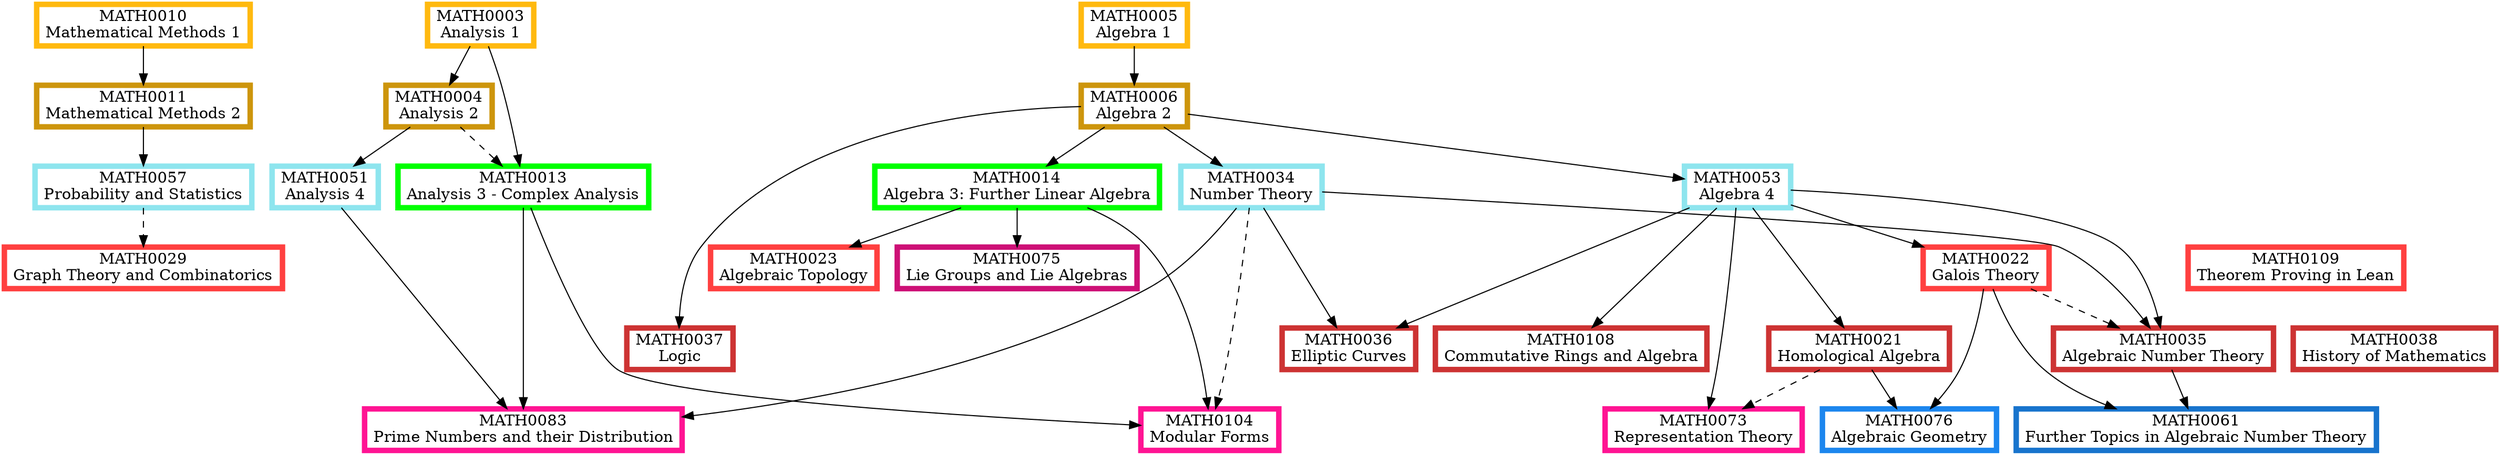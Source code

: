 digraph {
	node [fillcolor=white penwidth=5 shape=box style="filled,bold"]
	subgraph "1.0 1" {
		rank=same
		MATH0010 [label="MATH0010
Mathematical Methods 1" color=darkgoldenrod1 href="https://www.ucl.ac.uk/maths/sites/maths/files/math0010.pdf" tooltip="Year 1, term 1"]
		MATH0005 [label="MATH0005
Algebra 1" color=darkgoldenrod1 href="https://www.ucl.ac.uk/maths/sites/maths/files/math0005.pdf" tooltip="Year 1, term 1"]
		MATH0003 [label="MATH0003
Analysis 1" color=darkgoldenrod1 href="https://www.ucl.ac.uk/maths/sites/maths/files/math0003.pdf" tooltip="Year 1, term 1"]
	}
	MATH0005 -> MATH0006
	MATH0010 -> MATH0011
	MATH0003 -> MATH0004
	subgraph "1.0 2" {
		rank=same
		MATH0006 [label="MATH0006
Algebra 2" color=darkgoldenrod3 href="https://www.ucl.ac.uk/maths/sites/maths/files/math0006.pdf" tooltip="Year 1, term 2"]
		MATH0011 [label="MATH0011
Mathematical Methods 2" color=darkgoldenrod3 href="https://www.ucl.ac.uk/maths/sites/maths/files/math0011_2.pdf" tooltip="Year 1, term 2"]
		MATH0004 [label="MATH0004
Analysis 2" color=darkgoldenrod3 href="https://www.ucl.ac.uk/maths/sites/maths/files/math0004.pdf" tooltip="Year 1, term 2"]
	}
	MATH0006 -> MATH0014
	MATH0003 -> MATH0013
	MATH0004 -> MATH0013 [style=dashed]
	subgraph "2.0 1" {
		rank=same
		MATH0014 [label="MATH0014
Algebra 3: Further Linear Algebra" color=green1 href="https://www.ucl.ac.uk/maths/sites/maths/files/math0014.pdf" tooltip="Year 2, term 1"]
		MATH0013 [label="MATH0013
Analysis 3 - Complex Analysis" color=green1 href="https://www.ucl.ac.uk/maths/sites/maths/files/math0013.pdf" tooltip="Year 2, term 1"]
	}
	MATH0006 -> MATH0053
	MATH0004 -> MATH0051
	MATH0011 -> MATH0057
	MATH0006 -> MATH0034
	subgraph "2.5 2" {
		rank=same
		MATH0053 [label="MATH0053
Algebra 4" color=cadetblue2 href="https://www.ucl.ac.uk/maths/sites/maths/files/math0053.pdf" tooltip="Year 2 or 3, term 2"]
		MATH0051 [label="MATH0051
Analysis 4" color=cadetblue2 href="https://www.ucl.ac.uk/maths/sites/maths/files/math0051.pdf" tooltip="Year 2 or 3, term 2"]
		MATH0057 [label="MATH0057
Probability and Statistics" color=cadetblue2 href="https://www.ucl.ac.uk/maths/sites/maths/files/math0057.pdf" tooltip="Year 2 or 3, term 2"]
		MATH0034 [label="MATH0034
Number Theory" color=cadetblue2 href="https://www.ucl.ac.uk/maths/sites/maths/files/math0034.pdf" tooltip="Year 2 or 3, term 2"]
	}
	MATH0014 -> MATH0023
	MATH0057 -> MATH0029 [style=dashed]
	MATH0053 -> MATH0022
	subgraph "3 1" {
		rank=same
		MATH0109 [label="MATH0109
Theorem Proving in Lean" color=brown1 href="https://www.ucl.ac.uk/maths/sites/maths/files/math0109.pdf" tooltip="Year 3, term 1"]
		MATH0023 [label="MATH0023
Algebraic Topology" color=brown1 href="https://www.ucl.ac.uk/maths/sites/maths/files/math0023_1.pdf" tooltip="Year 3, term 1"]
		MATH0029 [label="MATH0029
Graph Theory and Combinatorics" color=brown1 href="https://www.ucl.ac.uk/maths/sites/maths/files/math0029.pdf" tooltip="Year 3, term 1"]
		MATH0022 [label="MATH0022
Galois Theory" color=brown1 href="https://www.ucl.ac.uk/maths/sites/maths/files/math0022.pdf" tooltip="Year 3, term 1"]
	}
	MATH0006 -> MATH0037
	MATH0034 -> MATH0036
	MATH0053 -> MATH0036
	MATH0053 -> MATH0108
	MATH0034 -> MATH0035
	MATH0053 -> MATH0035
	MATH0022 -> MATH0035 [style=dashed]
	MATH0053 -> MATH0021
	subgraph "3.0 2" {
		rank=same
		MATH0037 [label="MATH0037
Logic" color=brown3 href="https://www.ucl.ac.uk/maths/sites/maths/files/math0037.pdf" tooltip="Year 3, term 2"]
		MATH0038 [label="MATH0038
History of Mathematics" color=brown3 href="https://www.ucl.ac.uk/maths/sites/maths/files/math0038.pdf" tooltip="Year 3, term 2"]
		MATH0036 [label="MATH0036
Elliptic Curves" color=brown3 href="https://www.ucl.ac.uk/maths/sites/maths/files/math0036.pdf" tooltip="Year 3, term 2"]
		MATH0108 [label="MATH0108
Commutative Rings and Algebra" color=brown3 href="https://www.ucl.ac.uk/maths/sites/maths/files/0108_0.pdf" tooltip="Year 3, term 2"]
		MATH0035 [label="MATH0035
Algebraic Number Theory" color=brown3 href="https://www.ucl.ac.uk/maths/sites/maths/files/math0035.pdf" tooltip="Year 3, term 2"]
		MATH0021 [label="MATH0021
Homological Algebra" color=brown3 href="https://www.ucl.ac.uk/maths/sites/maths/files/math0021.pdf" tooltip="Year 3, term 2"]
	}
	MATH0053 -> MATH0073
	MATH0021 -> MATH0073 [style=dashed]
	MATH0013 -> MATH0104
	MATH0014 -> MATH0104
	MATH0034 -> MATH0104 [style=dashed]
	MATH0013 -> MATH0083
	MATH0051 -> MATH0083
	MATH0034 -> MATH0083
	subgraph "3.5 1" {
		rank=same
		MATH0073 [label="MATH0073
Representation Theory" color=deeppink1 href="https://www.ucl.ac.uk/maths/sites/maths/files/math0073.pdf" tooltip="Year 3 or 4, term 1"]
		MATH0104 [label="MATH0104
Modular Forms" color=deeppink1 href="https://www.ucl.ac.uk/maths/sites/maths/files/math0104_2.pdf" tooltip="Year 3 or 4, term 1"]
		MATH0083 [label="MATH0083
Prime Numbers and their Distribution" color=deeppink1 href="https://www.ucl.ac.uk/maths/sites/maths/files/math0083.pdf" tooltip="Year 3 or 4, term 1"]
	}
	MATH0014 -> MATH0075
	subgraph "3.5 2" {
		rank=same
		MATH0075 [label="MATH0075
Lie Groups and Lie Algebras" color=deeppink3 href="https://www.ucl.ac.uk/maths/sites/maths/files/math0075_3.pdf" tooltip="Year 3 or 4, term 2"]
	}
	MATH0021 -> MATH0076
	MATH0022 -> MATH0076
	subgraph "4.0 1" {
		rank=same
		MATH0076 [label="MATH0076
Algebraic Geometry" color=dodgerblue2 href="https://www.ucl.ac.uk/maths/sites/maths/files/math0076_3.pdf" tooltip="Year 4, term 1"]
	}
	MATH0035 -> MATH0061
	MATH0022 -> MATH0061
	subgraph "4 2" {
		rank=same
		MATH0061 [label="MATH0061
Further Topics in Algebraic Number Theory" color=dodgerblue3 href="https://www.ucl.ac.uk/maths/sites/maths/files/math0061_0.pdf" tooltip="Year 4, term 2"]
	}
}
